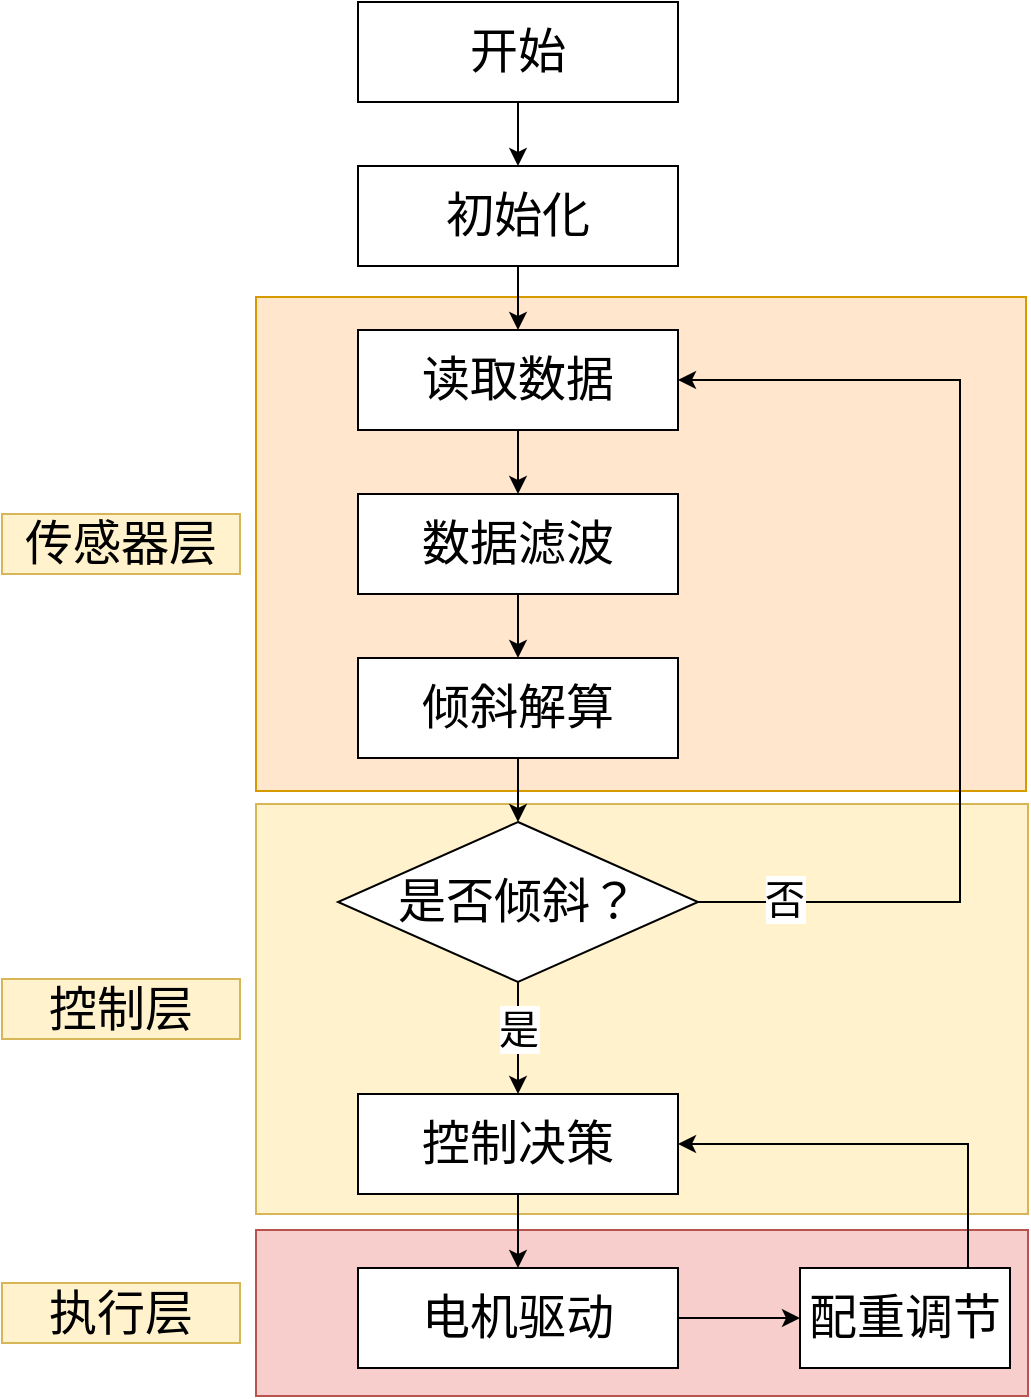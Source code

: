 <mxfile version="24.9.1">
  <diagram name="第 1 页" id="P-Ki47FXVeTSSFG6zqav">
    <mxGraphModel dx="1242" dy="785" grid="0" gridSize="10" guides="1" tooltips="1" connect="1" arrows="1" fold="1" page="0" pageScale="1" pageWidth="827" pageHeight="1169" math="0" shadow="0">
      <root>
        <mxCell id="0" />
        <mxCell id="1" parent="0" />
        <mxCell id="6YByduiW3RNkJjxguIij-31" value="" style="whiteSpace=wrap;html=1;fillColor=#f8cecc;strokeColor=#b85450;" vertex="1" parent="1">
          <mxGeometry x="419" y="773" width="386" height="83" as="geometry" />
        </mxCell>
        <mxCell id="6YByduiW3RNkJjxguIij-29" value="" style="whiteSpace=wrap;html=1;fillColor=#fff2cc;strokeColor=#d6b656;" vertex="1" parent="1">
          <mxGeometry x="419" y="560" width="386" height="205" as="geometry" />
        </mxCell>
        <mxCell id="6YByduiW3RNkJjxguIij-27" value="" style="whiteSpace=wrap;html=1;fillColor=#ffe6cc;strokeColor=#d79b00;" vertex="1" parent="1">
          <mxGeometry x="419" y="306.5" width="385" height="247" as="geometry" />
        </mxCell>
        <mxCell id="6YByduiW3RNkJjxguIij-17" style="edgeStyle=orthogonalEdgeStyle;rounded=0;orthogonalLoop=1;jettySize=auto;html=1;entryX=0.5;entryY=0;entryDx=0;entryDy=0;" edge="1" parent="1" source="6YByduiW3RNkJjxguIij-3" target="6YByduiW3RNkJjxguIij-4">
          <mxGeometry relative="1" as="geometry" />
        </mxCell>
        <mxCell id="6YByduiW3RNkJjxguIij-3" value="&lt;font style=&quot;font-size: 24px;&quot; face=&quot;宋体&quot;&gt;开始&lt;/font&gt;" style="rounded=0;whiteSpace=wrap;html=1;fontFamily=宋体;" vertex="1" parent="1">
          <mxGeometry x="470" y="159" width="160" height="50" as="geometry" />
        </mxCell>
        <mxCell id="6YByduiW3RNkJjxguIij-18" style="edgeStyle=orthogonalEdgeStyle;rounded=0;orthogonalLoop=1;jettySize=auto;html=1;entryX=0.5;entryY=0;entryDx=0;entryDy=0;" edge="1" parent="1" source="6YByduiW3RNkJjxguIij-4" target="6YByduiW3RNkJjxguIij-7">
          <mxGeometry relative="1" as="geometry" />
        </mxCell>
        <mxCell id="6YByduiW3RNkJjxguIij-4" value="&lt;font style=&quot;font-size: 24px;&quot; face=&quot;宋体&quot;&gt;初始化&lt;/font&gt;" style="rounded=0;whiteSpace=wrap;html=1;fontFamily=宋体;" vertex="1" parent="1">
          <mxGeometry x="470" y="241" width="160" height="50" as="geometry" />
        </mxCell>
        <mxCell id="6YByduiW3RNkJjxguIij-19" style="edgeStyle=orthogonalEdgeStyle;rounded=0;orthogonalLoop=1;jettySize=auto;html=1;entryX=0.5;entryY=0;entryDx=0;entryDy=0;" edge="1" parent="1" source="6YByduiW3RNkJjxguIij-7" target="6YByduiW3RNkJjxguIij-9">
          <mxGeometry relative="1" as="geometry" />
        </mxCell>
        <mxCell id="6YByduiW3RNkJjxguIij-7" value="&lt;span style=&quot;font-size: 24px;&quot;&gt;读取数据&lt;/span&gt;" style="rounded=0;whiteSpace=wrap;html=1;fontFamily=宋体;" vertex="1" parent="1">
          <mxGeometry x="470" y="323" width="160" height="50" as="geometry" />
        </mxCell>
        <mxCell id="6YByduiW3RNkJjxguIij-20" style="edgeStyle=orthogonalEdgeStyle;rounded=0;orthogonalLoop=1;jettySize=auto;html=1;entryX=0.5;entryY=0;entryDx=0;entryDy=0;" edge="1" parent="1" source="6YByduiW3RNkJjxguIij-9" target="6YByduiW3RNkJjxguIij-10">
          <mxGeometry relative="1" as="geometry" />
        </mxCell>
        <mxCell id="6YByduiW3RNkJjxguIij-9" value="&lt;span style=&quot;font-size: 24px;&quot;&gt;数据滤波&lt;/span&gt;" style="rounded=0;whiteSpace=wrap;html=1;fontFamily=宋体;" vertex="1" parent="1">
          <mxGeometry x="470" y="405" width="160" height="50" as="geometry" />
        </mxCell>
        <mxCell id="6YByduiW3RNkJjxguIij-21" style="edgeStyle=orthogonalEdgeStyle;rounded=0;orthogonalLoop=1;jettySize=auto;html=1;entryX=0.5;entryY=0;entryDx=0;entryDy=0;" edge="1" parent="1" source="6YByduiW3RNkJjxguIij-10" target="6YByduiW3RNkJjxguIij-11">
          <mxGeometry relative="1" as="geometry" />
        </mxCell>
        <mxCell id="6YByduiW3RNkJjxguIij-10" value="&lt;span style=&quot;font-size: 24px;&quot;&gt;倾斜解算&lt;/span&gt;" style="rounded=0;whiteSpace=wrap;html=1;fontFamily=宋体;" vertex="1" parent="1">
          <mxGeometry x="470" y="487" width="160" height="50" as="geometry" />
        </mxCell>
        <mxCell id="6YByduiW3RNkJjxguIij-15" style="edgeStyle=orthogonalEdgeStyle;rounded=0;orthogonalLoop=1;jettySize=auto;html=1;entryX=1;entryY=0.5;entryDx=0;entryDy=0;" edge="1" parent="1" source="6YByduiW3RNkJjxguIij-11" target="6YByduiW3RNkJjxguIij-7">
          <mxGeometry relative="1" as="geometry">
            <Array as="points">
              <mxPoint x="771" y="609" />
              <mxPoint x="771" y="348" />
            </Array>
          </mxGeometry>
        </mxCell>
        <mxCell id="6YByduiW3RNkJjxguIij-16" value="&lt;font face=&quot;宋体&quot; style=&quot;font-size: 20px;&quot;&gt;否&lt;/font&gt;" style="edgeLabel;html=1;align=center;verticalAlign=middle;resizable=0;points=[];" vertex="1" connectable="0" parent="6YByduiW3RNkJjxguIij-15">
          <mxGeometry x="-0.841" y="2" relative="1" as="geometry">
            <mxPoint as="offset" />
          </mxGeometry>
        </mxCell>
        <mxCell id="6YByduiW3RNkJjxguIij-22" style="edgeStyle=orthogonalEdgeStyle;rounded=0;orthogonalLoop=1;jettySize=auto;html=1;entryX=0.5;entryY=0;entryDx=0;entryDy=0;" edge="1" parent="1" source="6YByduiW3RNkJjxguIij-11" target="6YByduiW3RNkJjxguIij-12">
          <mxGeometry relative="1" as="geometry" />
        </mxCell>
        <mxCell id="6YByduiW3RNkJjxguIij-23" value="&lt;font style=&quot;font-size: 20px;&quot; face=&quot;宋体&quot;&gt;是&lt;/font&gt;" style="edgeLabel;html=1;align=center;verticalAlign=middle;resizable=0;points=[];" vertex="1" connectable="0" parent="6YByduiW3RNkJjxguIij-22">
          <mxGeometry x="-0.179" relative="1" as="geometry">
            <mxPoint as="offset" />
          </mxGeometry>
        </mxCell>
        <mxCell id="6YByduiW3RNkJjxguIij-11" value="&lt;font style=&quot;font-size: 24px;&quot; face=&quot;宋体&quot;&gt;是否倾斜？&lt;/font&gt;" style="rhombus;whiteSpace=wrap;html=1;" vertex="1" parent="1">
          <mxGeometry x="460" y="569" width="180" height="80" as="geometry" />
        </mxCell>
        <mxCell id="6YByduiW3RNkJjxguIij-24" style="edgeStyle=orthogonalEdgeStyle;rounded=0;orthogonalLoop=1;jettySize=auto;html=1;entryX=0.5;entryY=0;entryDx=0;entryDy=0;" edge="1" parent="1" source="6YByduiW3RNkJjxguIij-12" target="6YByduiW3RNkJjxguIij-13">
          <mxGeometry relative="1" as="geometry" />
        </mxCell>
        <mxCell id="6YByduiW3RNkJjxguIij-12" value="&lt;span style=&quot;font-size: 24px;&quot;&gt;控制决策&lt;/span&gt;" style="rounded=0;whiteSpace=wrap;html=1;fontFamily=宋体;" vertex="1" parent="1">
          <mxGeometry x="470" y="705" width="160" height="50" as="geometry" />
        </mxCell>
        <mxCell id="6YByduiW3RNkJjxguIij-25" style="edgeStyle=orthogonalEdgeStyle;rounded=0;orthogonalLoop=1;jettySize=auto;html=1;" edge="1" parent="1" source="6YByduiW3RNkJjxguIij-13" target="6YByduiW3RNkJjxguIij-14">
          <mxGeometry relative="1" as="geometry" />
        </mxCell>
        <mxCell id="6YByduiW3RNkJjxguIij-13" value="&lt;span style=&quot;font-size: 24px;&quot;&gt;电机驱动&lt;/span&gt;" style="rounded=0;whiteSpace=wrap;html=1;fontFamily=宋体;" vertex="1" parent="1">
          <mxGeometry x="470" y="792" width="160" height="50" as="geometry" />
        </mxCell>
        <mxCell id="6YByduiW3RNkJjxguIij-26" style="edgeStyle=orthogonalEdgeStyle;rounded=0;orthogonalLoop=1;jettySize=auto;html=1;entryX=1;entryY=0.5;entryDx=0;entryDy=0;" edge="1" parent="1" source="6YByduiW3RNkJjxguIij-14" target="6YByduiW3RNkJjxguIij-12">
          <mxGeometry relative="1" as="geometry">
            <Array as="points">
              <mxPoint x="775" y="730" />
            </Array>
          </mxGeometry>
        </mxCell>
        <mxCell id="6YByduiW3RNkJjxguIij-14" value="&lt;span style=&quot;font-size: 24px;&quot;&gt;配重调节&lt;/span&gt;" style="rounded=0;whiteSpace=wrap;html=1;fontFamily=宋体;" vertex="1" parent="1">
          <mxGeometry x="691" y="792" width="105" height="50" as="geometry" />
        </mxCell>
        <mxCell id="6YByduiW3RNkJjxguIij-28" value="&lt;font style=&quot;font-size: 24px;&quot; face=&quot;宋体&quot;&gt;传感器层&lt;/font&gt;" style="text;html=1;align=center;verticalAlign=middle;whiteSpace=wrap;rounded=0;fillColor=#fff2cc;strokeColor=#d6b656;" vertex="1" parent="1">
          <mxGeometry x="292" y="415" width="119" height="30" as="geometry" />
        </mxCell>
        <mxCell id="6YByduiW3RNkJjxguIij-30" value="&lt;font style=&quot;font-size: 24px;&quot; face=&quot;宋体&quot;&gt;控制层&lt;/font&gt;" style="text;html=1;align=center;verticalAlign=middle;whiteSpace=wrap;rounded=0;fillColor=#fff2cc;strokeColor=#d6b656;" vertex="1" parent="1">
          <mxGeometry x="292" y="647.5" width="119" height="30" as="geometry" />
        </mxCell>
        <mxCell id="6YByduiW3RNkJjxguIij-32" value="&lt;font style=&quot;font-size: 24px;&quot; face=&quot;宋体&quot;&gt;执行层&lt;/font&gt;" style="text;html=1;align=center;verticalAlign=middle;whiteSpace=wrap;rounded=0;fillColor=#fff2cc;strokeColor=#d6b656;" vertex="1" parent="1">
          <mxGeometry x="292" y="799.5" width="119" height="30" as="geometry" />
        </mxCell>
      </root>
    </mxGraphModel>
  </diagram>
</mxfile>
